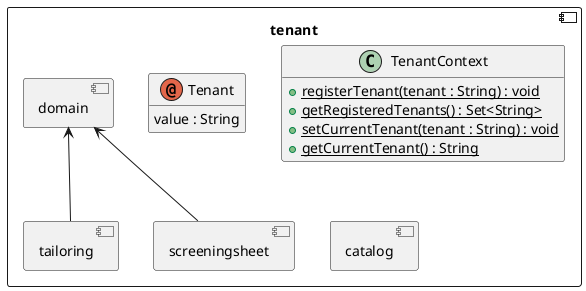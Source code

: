 @startuml Ebene2.png
hide empty members
allow_mixing

'skinparam componentStyle uml2
'skinparam component {
'  BorderColor #grey
'  BackgroundColor #white
'}
'
component tenant {
    annotation Tenant {
        value : String
    }
    class TenantContext {
        +{static} registerTenant(tenant : String) : void
        +{static} getRegisteredTenants() : Set<String>
        +{static} setCurrentTenant(tenant : String) : void
        +{static} getCurrentTenant() : String
    }

    component domain

    component tailoring
    domain <-- tailoring

    component screeningsheet
    domain <-- screeningsheet

    component catalog


}


@enduml
